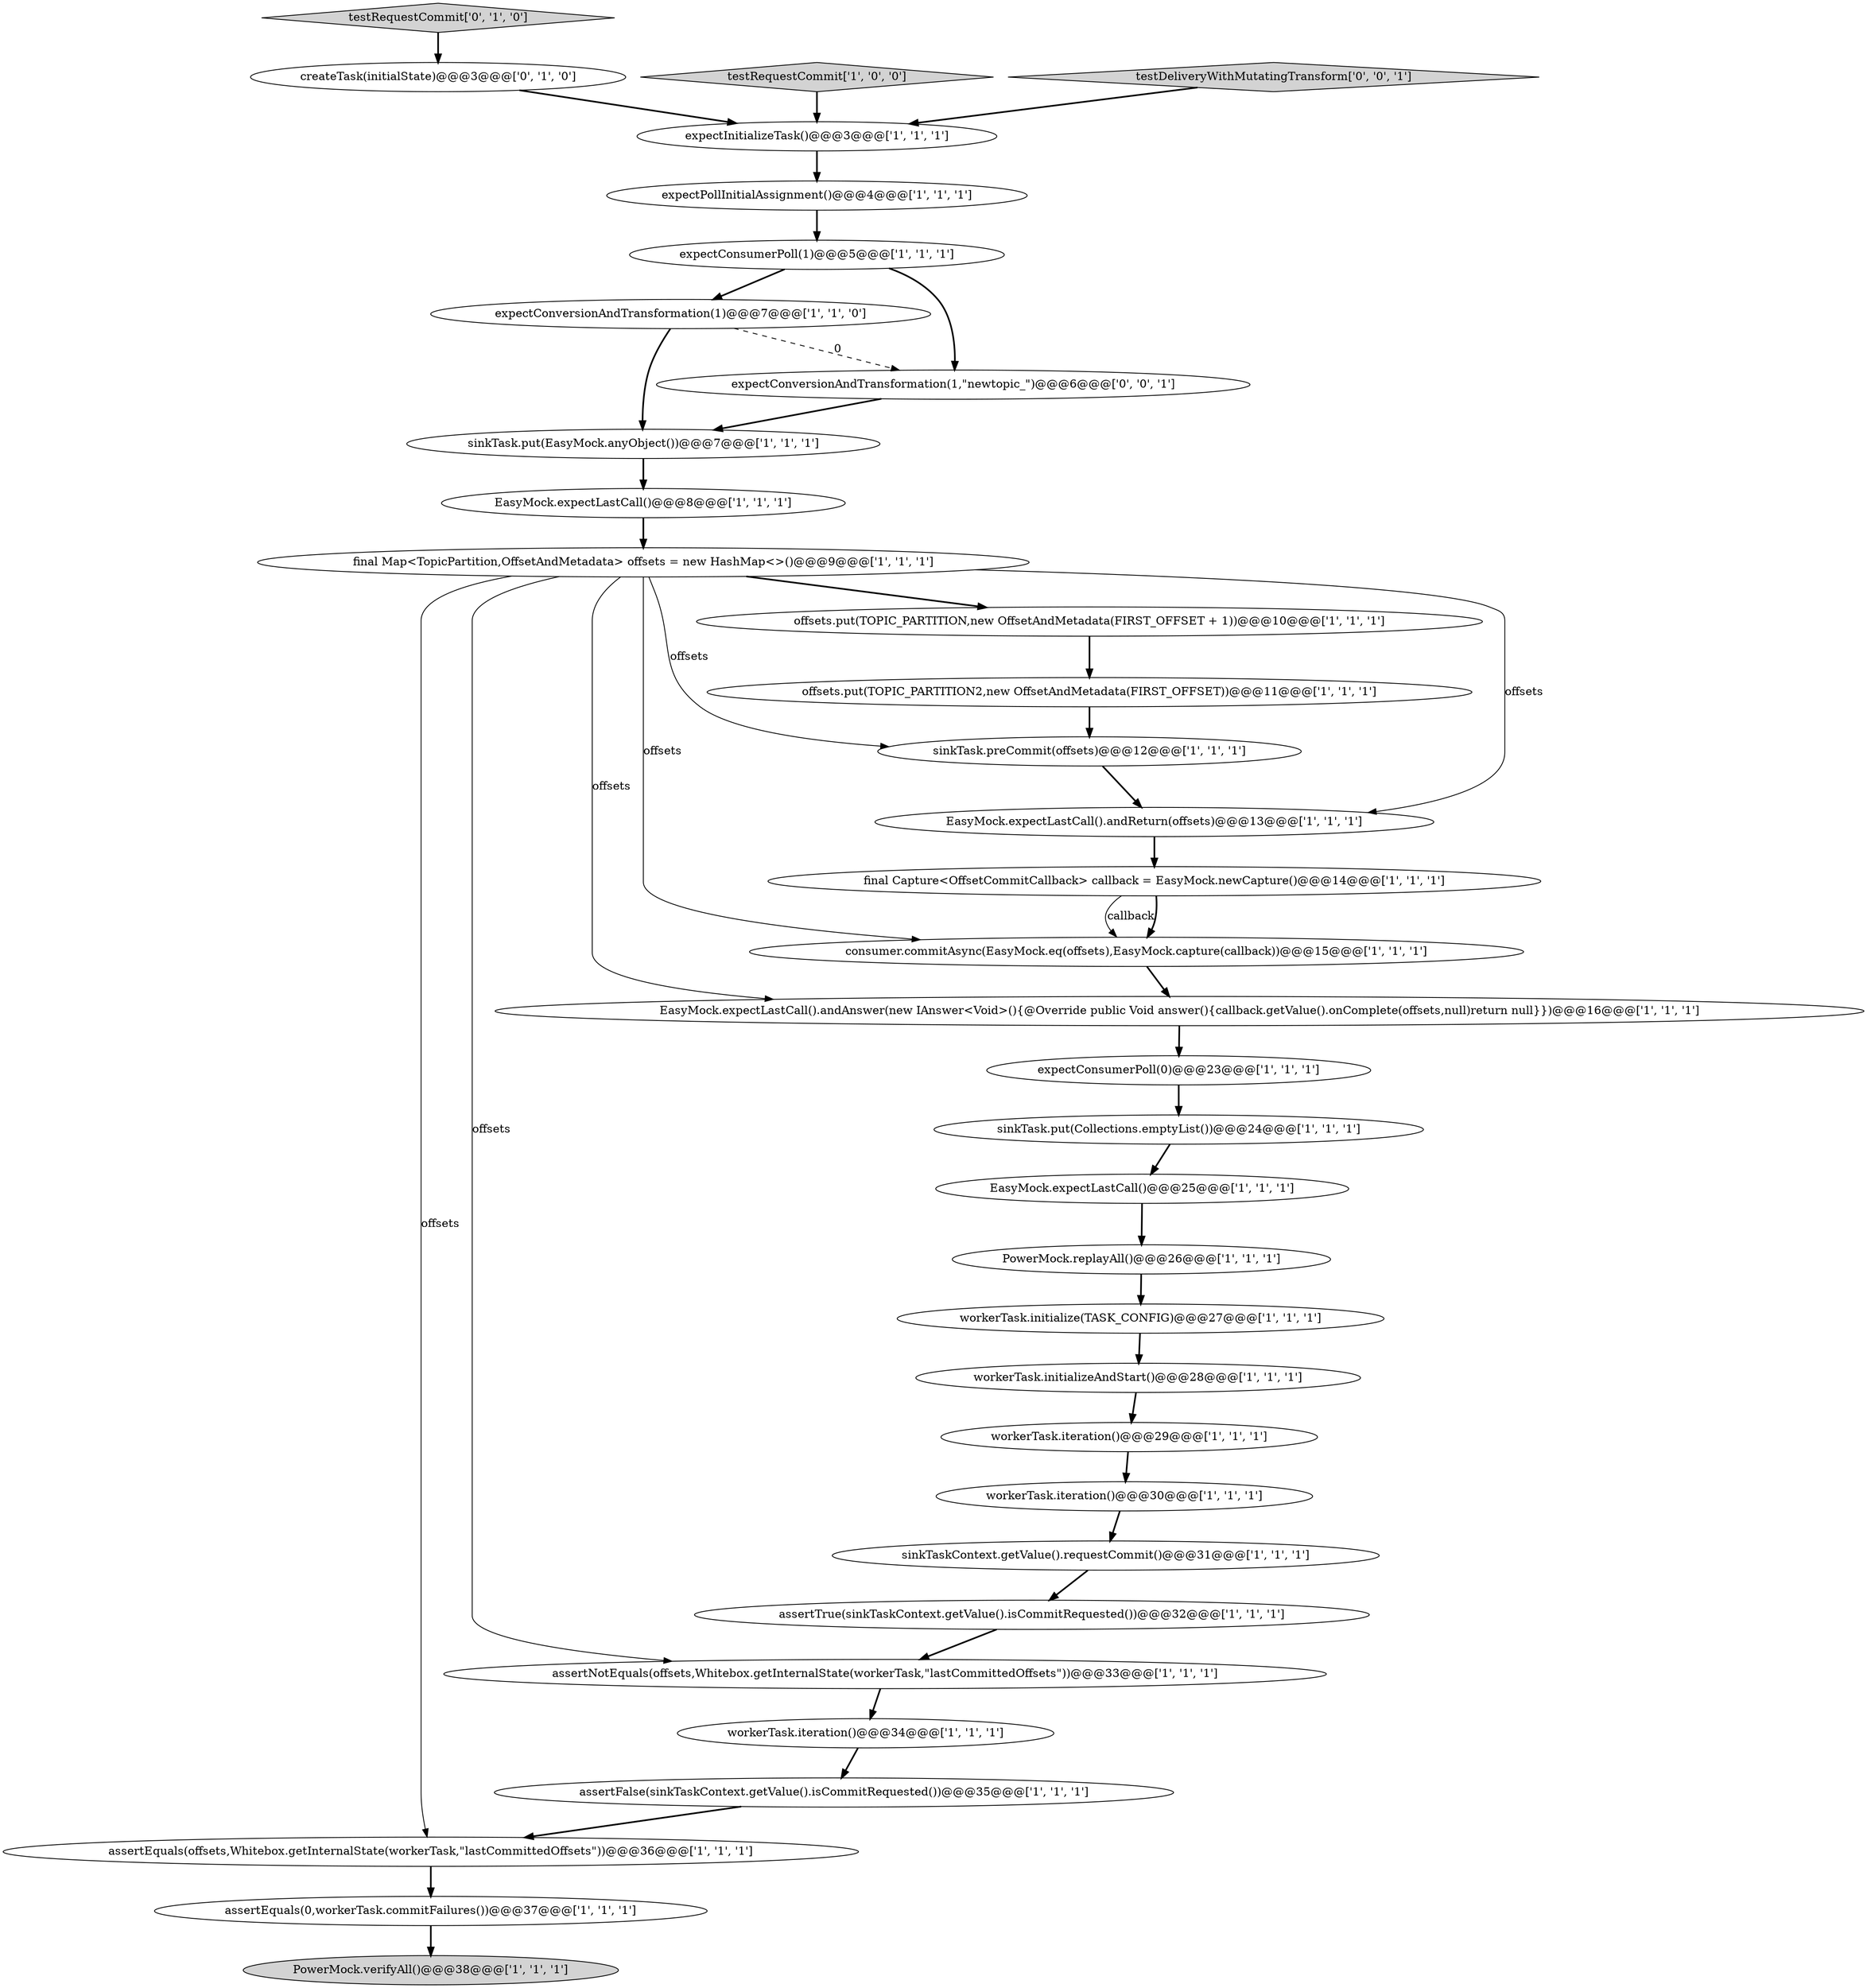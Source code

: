 digraph {
4 [style = filled, label = "expectConsumerPoll(0)@@@23@@@['1', '1', '1']", fillcolor = white, shape = ellipse image = "AAA0AAABBB1BBB"];
29 [style = filled, label = "expectInitializeTask()@@@3@@@['1', '1', '1']", fillcolor = white, shape = ellipse image = "AAA0AAABBB1BBB"];
11 [style = filled, label = "expectConsumerPoll(1)@@@5@@@['1', '1', '1']", fillcolor = white, shape = ellipse image = "AAA0AAABBB1BBB"];
6 [style = filled, label = "expectConversionAndTransformation(1)@@@7@@@['1', '1', '0']", fillcolor = white, shape = ellipse image = "AAA0AAABBB1BBB"];
18 [style = filled, label = "assertEquals(offsets,Whitebox.getInternalState(workerTask,\"lastCommittedOffsets\"))@@@36@@@['1', '1', '1']", fillcolor = white, shape = ellipse image = "AAA0AAABBB1BBB"];
17 [style = filled, label = "workerTask.initializeAndStart()@@@28@@@['1', '1', '1']", fillcolor = white, shape = ellipse image = "AAA0AAABBB1BBB"];
33 [style = filled, label = "expectConversionAndTransformation(1,\"newtopic_\")@@@6@@@['0', '0', '1']", fillcolor = white, shape = ellipse image = "AAA0AAABBB3BBB"];
15 [style = filled, label = "EasyMock.expectLastCall()@@@8@@@['1', '1', '1']", fillcolor = white, shape = ellipse image = "AAA0AAABBB1BBB"];
0 [style = filled, label = "expectPollInitialAssignment()@@@4@@@['1', '1', '1']", fillcolor = white, shape = ellipse image = "AAA0AAABBB1BBB"];
28 [style = filled, label = "sinkTask.put(Collections.emptyList())@@@24@@@['1', '1', '1']", fillcolor = white, shape = ellipse image = "AAA0AAABBB1BBB"];
13 [style = filled, label = "assertNotEquals(offsets,Whitebox.getInternalState(workerTask,\"lastCommittedOffsets\"))@@@33@@@['1', '1', '1']", fillcolor = white, shape = ellipse image = "AAA0AAABBB1BBB"];
10 [style = filled, label = "EasyMock.expectLastCall()@@@25@@@['1', '1', '1']", fillcolor = white, shape = ellipse image = "AAA0AAABBB1BBB"];
32 [style = filled, label = "createTask(initialState)@@@3@@@['0', '1', '0']", fillcolor = white, shape = ellipse image = "AAA1AAABBB2BBB"];
8 [style = filled, label = "workerTask.iteration()@@@29@@@['1', '1', '1']", fillcolor = white, shape = ellipse image = "AAA0AAABBB1BBB"];
23 [style = filled, label = "EasyMock.expectLastCall().andAnswer(new IAnswer<Void>(){@Override public Void answer(){callback.getValue().onComplete(offsets,null)return null}})@@@16@@@['1', '1', '1']", fillcolor = white, shape = ellipse image = "AAA0AAABBB1BBB"];
27 [style = filled, label = "final Map<TopicPartition,OffsetAndMetadata> offsets = new HashMap<>()@@@9@@@['1', '1', '1']", fillcolor = white, shape = ellipse image = "AAA0AAABBB1BBB"];
3 [style = filled, label = "workerTask.iteration()@@@30@@@['1', '1', '1']", fillcolor = white, shape = ellipse image = "AAA0AAABBB1BBB"];
21 [style = filled, label = "consumer.commitAsync(EasyMock.eq(offsets),EasyMock.capture(callback))@@@15@@@['1', '1', '1']", fillcolor = white, shape = ellipse image = "AAA0AAABBB1BBB"];
1 [style = filled, label = "PowerMock.verifyAll()@@@38@@@['1', '1', '1']", fillcolor = lightgray, shape = ellipse image = "AAA0AAABBB1BBB"];
26 [style = filled, label = "assertEquals(0,workerTask.commitFailures())@@@37@@@['1', '1', '1']", fillcolor = white, shape = ellipse image = "AAA0AAABBB1BBB"];
12 [style = filled, label = "sinkTask.preCommit(offsets)@@@12@@@['1', '1', '1']", fillcolor = white, shape = ellipse image = "AAA0AAABBB1BBB"];
7 [style = filled, label = "offsets.put(TOPIC_PARTITION,new OffsetAndMetadata(FIRST_OFFSET + 1))@@@10@@@['1', '1', '1']", fillcolor = white, shape = ellipse image = "AAA0AAABBB1BBB"];
14 [style = filled, label = "workerTask.iteration()@@@34@@@['1', '1', '1']", fillcolor = white, shape = ellipse image = "AAA0AAABBB1BBB"];
19 [style = filled, label = "workerTask.initialize(TASK_CONFIG)@@@27@@@['1', '1', '1']", fillcolor = white, shape = ellipse image = "AAA0AAABBB1BBB"];
20 [style = filled, label = "sinkTaskContext.getValue().requestCommit()@@@31@@@['1', '1', '1']", fillcolor = white, shape = ellipse image = "AAA0AAABBB1BBB"];
30 [style = filled, label = "testRequestCommit['1', '0', '0']", fillcolor = lightgray, shape = diamond image = "AAA0AAABBB1BBB"];
22 [style = filled, label = "EasyMock.expectLastCall().andReturn(offsets)@@@13@@@['1', '1', '1']", fillcolor = white, shape = ellipse image = "AAA0AAABBB1BBB"];
31 [style = filled, label = "testRequestCommit['0', '1', '0']", fillcolor = lightgray, shape = diamond image = "AAA0AAABBB2BBB"];
25 [style = filled, label = "final Capture<OffsetCommitCallback> callback = EasyMock.newCapture()@@@14@@@['1', '1', '1']", fillcolor = white, shape = ellipse image = "AAA0AAABBB1BBB"];
2 [style = filled, label = "assertFalse(sinkTaskContext.getValue().isCommitRequested())@@@35@@@['1', '1', '1']", fillcolor = white, shape = ellipse image = "AAA0AAABBB1BBB"];
24 [style = filled, label = "sinkTask.put(EasyMock.anyObject())@@@7@@@['1', '1', '1']", fillcolor = white, shape = ellipse image = "AAA0AAABBB1BBB"];
5 [style = filled, label = "offsets.put(TOPIC_PARTITION2,new OffsetAndMetadata(FIRST_OFFSET))@@@11@@@['1', '1', '1']", fillcolor = white, shape = ellipse image = "AAA0AAABBB1BBB"];
34 [style = filled, label = "testDeliveryWithMutatingTransform['0', '0', '1']", fillcolor = lightgray, shape = diamond image = "AAA0AAABBB3BBB"];
9 [style = filled, label = "assertTrue(sinkTaskContext.getValue().isCommitRequested())@@@32@@@['1', '1', '1']", fillcolor = white, shape = ellipse image = "AAA0AAABBB1BBB"];
16 [style = filled, label = "PowerMock.replayAll()@@@26@@@['1', '1', '1']", fillcolor = white, shape = ellipse image = "AAA0AAABBB1BBB"];
10->16 [style = bold, label=""];
11->33 [style = bold, label=""];
27->7 [style = bold, label=""];
27->12 [style = solid, label="offsets"];
27->13 [style = solid, label="offsets"];
16->19 [style = bold, label=""];
24->15 [style = bold, label=""];
25->21 [style = solid, label="callback"];
9->13 [style = bold, label=""];
6->24 [style = bold, label=""];
11->6 [style = bold, label=""];
0->11 [style = bold, label=""];
18->26 [style = bold, label=""];
31->32 [style = bold, label=""];
3->20 [style = bold, label=""];
8->3 [style = bold, label=""];
12->22 [style = bold, label=""];
29->0 [style = bold, label=""];
25->21 [style = bold, label=""];
15->27 [style = bold, label=""];
4->28 [style = bold, label=""];
2->18 [style = bold, label=""];
22->25 [style = bold, label=""];
19->17 [style = bold, label=""];
26->1 [style = bold, label=""];
27->21 [style = solid, label="offsets"];
17->8 [style = bold, label=""];
7->5 [style = bold, label=""];
14->2 [style = bold, label=""];
5->12 [style = bold, label=""];
28->10 [style = bold, label=""];
20->9 [style = bold, label=""];
34->29 [style = bold, label=""];
13->14 [style = bold, label=""];
21->23 [style = bold, label=""];
32->29 [style = bold, label=""];
33->24 [style = bold, label=""];
23->4 [style = bold, label=""];
27->22 [style = solid, label="offsets"];
27->23 [style = solid, label="offsets"];
27->18 [style = solid, label="offsets"];
30->29 [style = bold, label=""];
6->33 [style = dashed, label="0"];
}
